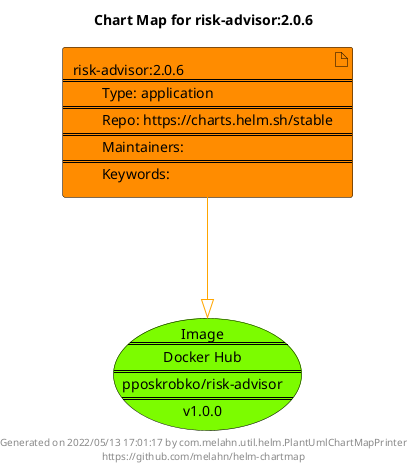 @startuml
skinparam linetype ortho
skinparam backgroundColor white
skinparam usecaseBorderColor black
skinparam usecaseArrowColor LightSlateGray
skinparam artifactBorderColor black
skinparam artifactArrowColor LightSlateGray

title Chart Map for risk-advisor:2.0.6

'There is one referenced Helm Chart
artifact "risk-advisor:2.0.6\n====\n\tType: application\n====\n\tRepo: https://charts.helm.sh/stable\n====\n\tMaintainers: \n====\n\tKeywords: " as risk_advisor_2_0_6 #Darkorange

'There is one referenced Docker Image
usecase "Image\n====\nDocker Hub\n====\npposkrobko/risk-advisor\n====\nv1.0.0" as pposkrobko_risk_advisor_v1_0_0 #LawnGreen

'Chart Dependencies
risk_advisor_2_0_6--[#orange]-|>pposkrobko_risk_advisor_v1_0_0

center footer Generated on 2022/05/13 17:01:17 by com.melahn.util.helm.PlantUmlChartMapPrinter\nhttps://github.com/melahn/helm-chartmap
@enduml
